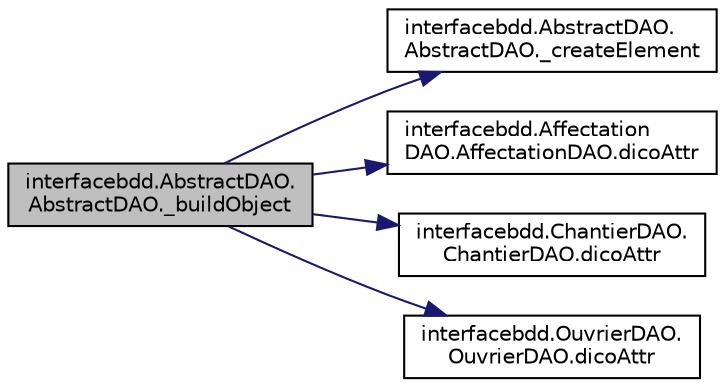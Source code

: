 digraph "interfacebdd.AbstractDAO.AbstractDAO._buildObject"
{
 // INTERACTIVE_SVG=YES
  edge [fontname="Helvetica",fontsize="10",labelfontname="Helvetica",labelfontsize="10"];
  node [fontname="Helvetica",fontsize="10",shape=record];
  rankdir="LR";
  Node1 [label="interfacebdd.AbstractDAO.\lAbstractDAO._buildObject",height=0.2,width=0.4,color="black", fillcolor="grey75", style="filled" fontcolor="black"];
  Node1 -> Node2 [color="midnightblue",fontsize="10",style="solid",fontname="Helvetica"];
  Node2 [label="interfacebdd.AbstractDAO.\lAbstractDAO._createElement",height=0.2,width=0.4,color="black", fillcolor="white", style="filled",URL="$classinterfacebdd_1_1_abstract_d_a_o_1_1_abstract_d_a_o.html#ae00cf40b93b11fa3f52ce6f3a5fb8f7f"];
  Node1 -> Node3 [color="midnightblue",fontsize="10",style="solid",fontname="Helvetica"];
  Node3 [label="interfacebdd.Affectation\lDAO.AffectationDAO.dicoAttr",height=0.2,width=0.4,color="black", fillcolor="white", style="filled",URL="$classinterfacebdd_1_1_affectation_d_a_o_1_1_affectation_d_a_o.html#ae3db308f56dbf232b12bc3468f988356"];
  Node1 -> Node4 [color="midnightblue",fontsize="10",style="solid",fontname="Helvetica"];
  Node4 [label="interfacebdd.ChantierDAO.\lChantierDAO.dicoAttr",height=0.2,width=0.4,color="black", fillcolor="white", style="filled",URL="$classinterfacebdd_1_1_chantier_d_a_o_1_1_chantier_d_a_o.html#a064a9db256b93bfdfb1ea00f4be5d2f2"];
  Node1 -> Node5 [color="midnightblue",fontsize="10",style="solid",fontname="Helvetica"];
  Node5 [label="interfacebdd.OuvrierDAO.\lOuvrierDAO.dicoAttr",height=0.2,width=0.4,color="black", fillcolor="white", style="filled",URL="$classinterfacebdd_1_1_ouvrier_d_a_o_1_1_ouvrier_d_a_o.html#a6ea033745d56cf16a28a8481191f30ae"];
}
